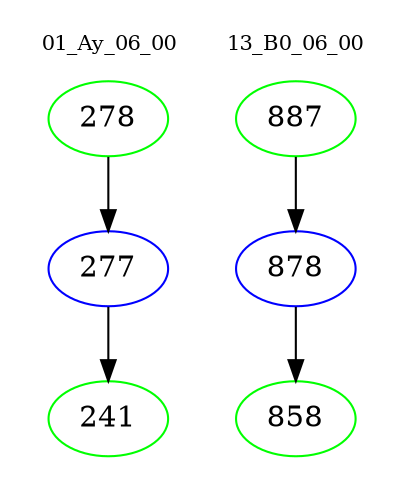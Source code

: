 digraph{
subgraph cluster_0 {
color = white
label = "01_Ay_06_00";
fontsize=10;
T0_278 [label="278", color="green"]
T0_278 -> T0_277 [color="black"]
T0_277 [label="277", color="blue"]
T0_277 -> T0_241 [color="black"]
T0_241 [label="241", color="green"]
}
subgraph cluster_1 {
color = white
label = "13_B0_06_00";
fontsize=10;
T1_887 [label="887", color="green"]
T1_887 -> T1_878 [color="black"]
T1_878 [label="878", color="blue"]
T1_878 -> T1_858 [color="black"]
T1_858 [label="858", color="green"]
}
}

